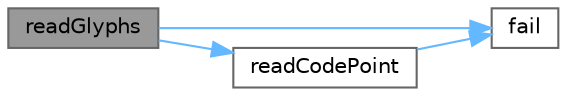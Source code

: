 digraph "readGlyphs"
{
 // LATEX_PDF_SIZE
  bgcolor="transparent";
  edge [fontname=Helvetica,fontsize=10,labelfontname=Helvetica,labelfontsize=10];
  node [fontname=Helvetica,fontsize=10,shape=box,height=0.2,width=0.4];
  rankdir="LR";
  Node1 [label="readGlyphs",height=0.2,width=0.4,color="gray40", fillcolor="grey60", style="filled", fontcolor="black",tooltip="Read glyph definitions from a Unifont .hex format file."];
  Node1 -> Node2 [color="steelblue1",style="solid"];
  Node2 [label="fail",height=0.2,width=0.4,color="grey40", fillcolor="white", style="filled",URL="$hex2otf_8c.html#a2f5976201b1e630a94045f04a0348572",tooltip="Print an error message on stderr, then exit."];
  Node1 -> Node3 [color="steelblue1",style="solid"];
  Node3 [label="readCodePoint",height=0.2,width=0.4,color="grey40", fillcolor="white", style="filled",URL="$hex2otf_8c.html#ae28f2f636e4d3dd3b5784a3bc3f92b58",tooltip="Read up to 6 hexadecimal digits and a colon from file."];
  Node3 -> Node2 [color="steelblue1",style="solid"];
}
